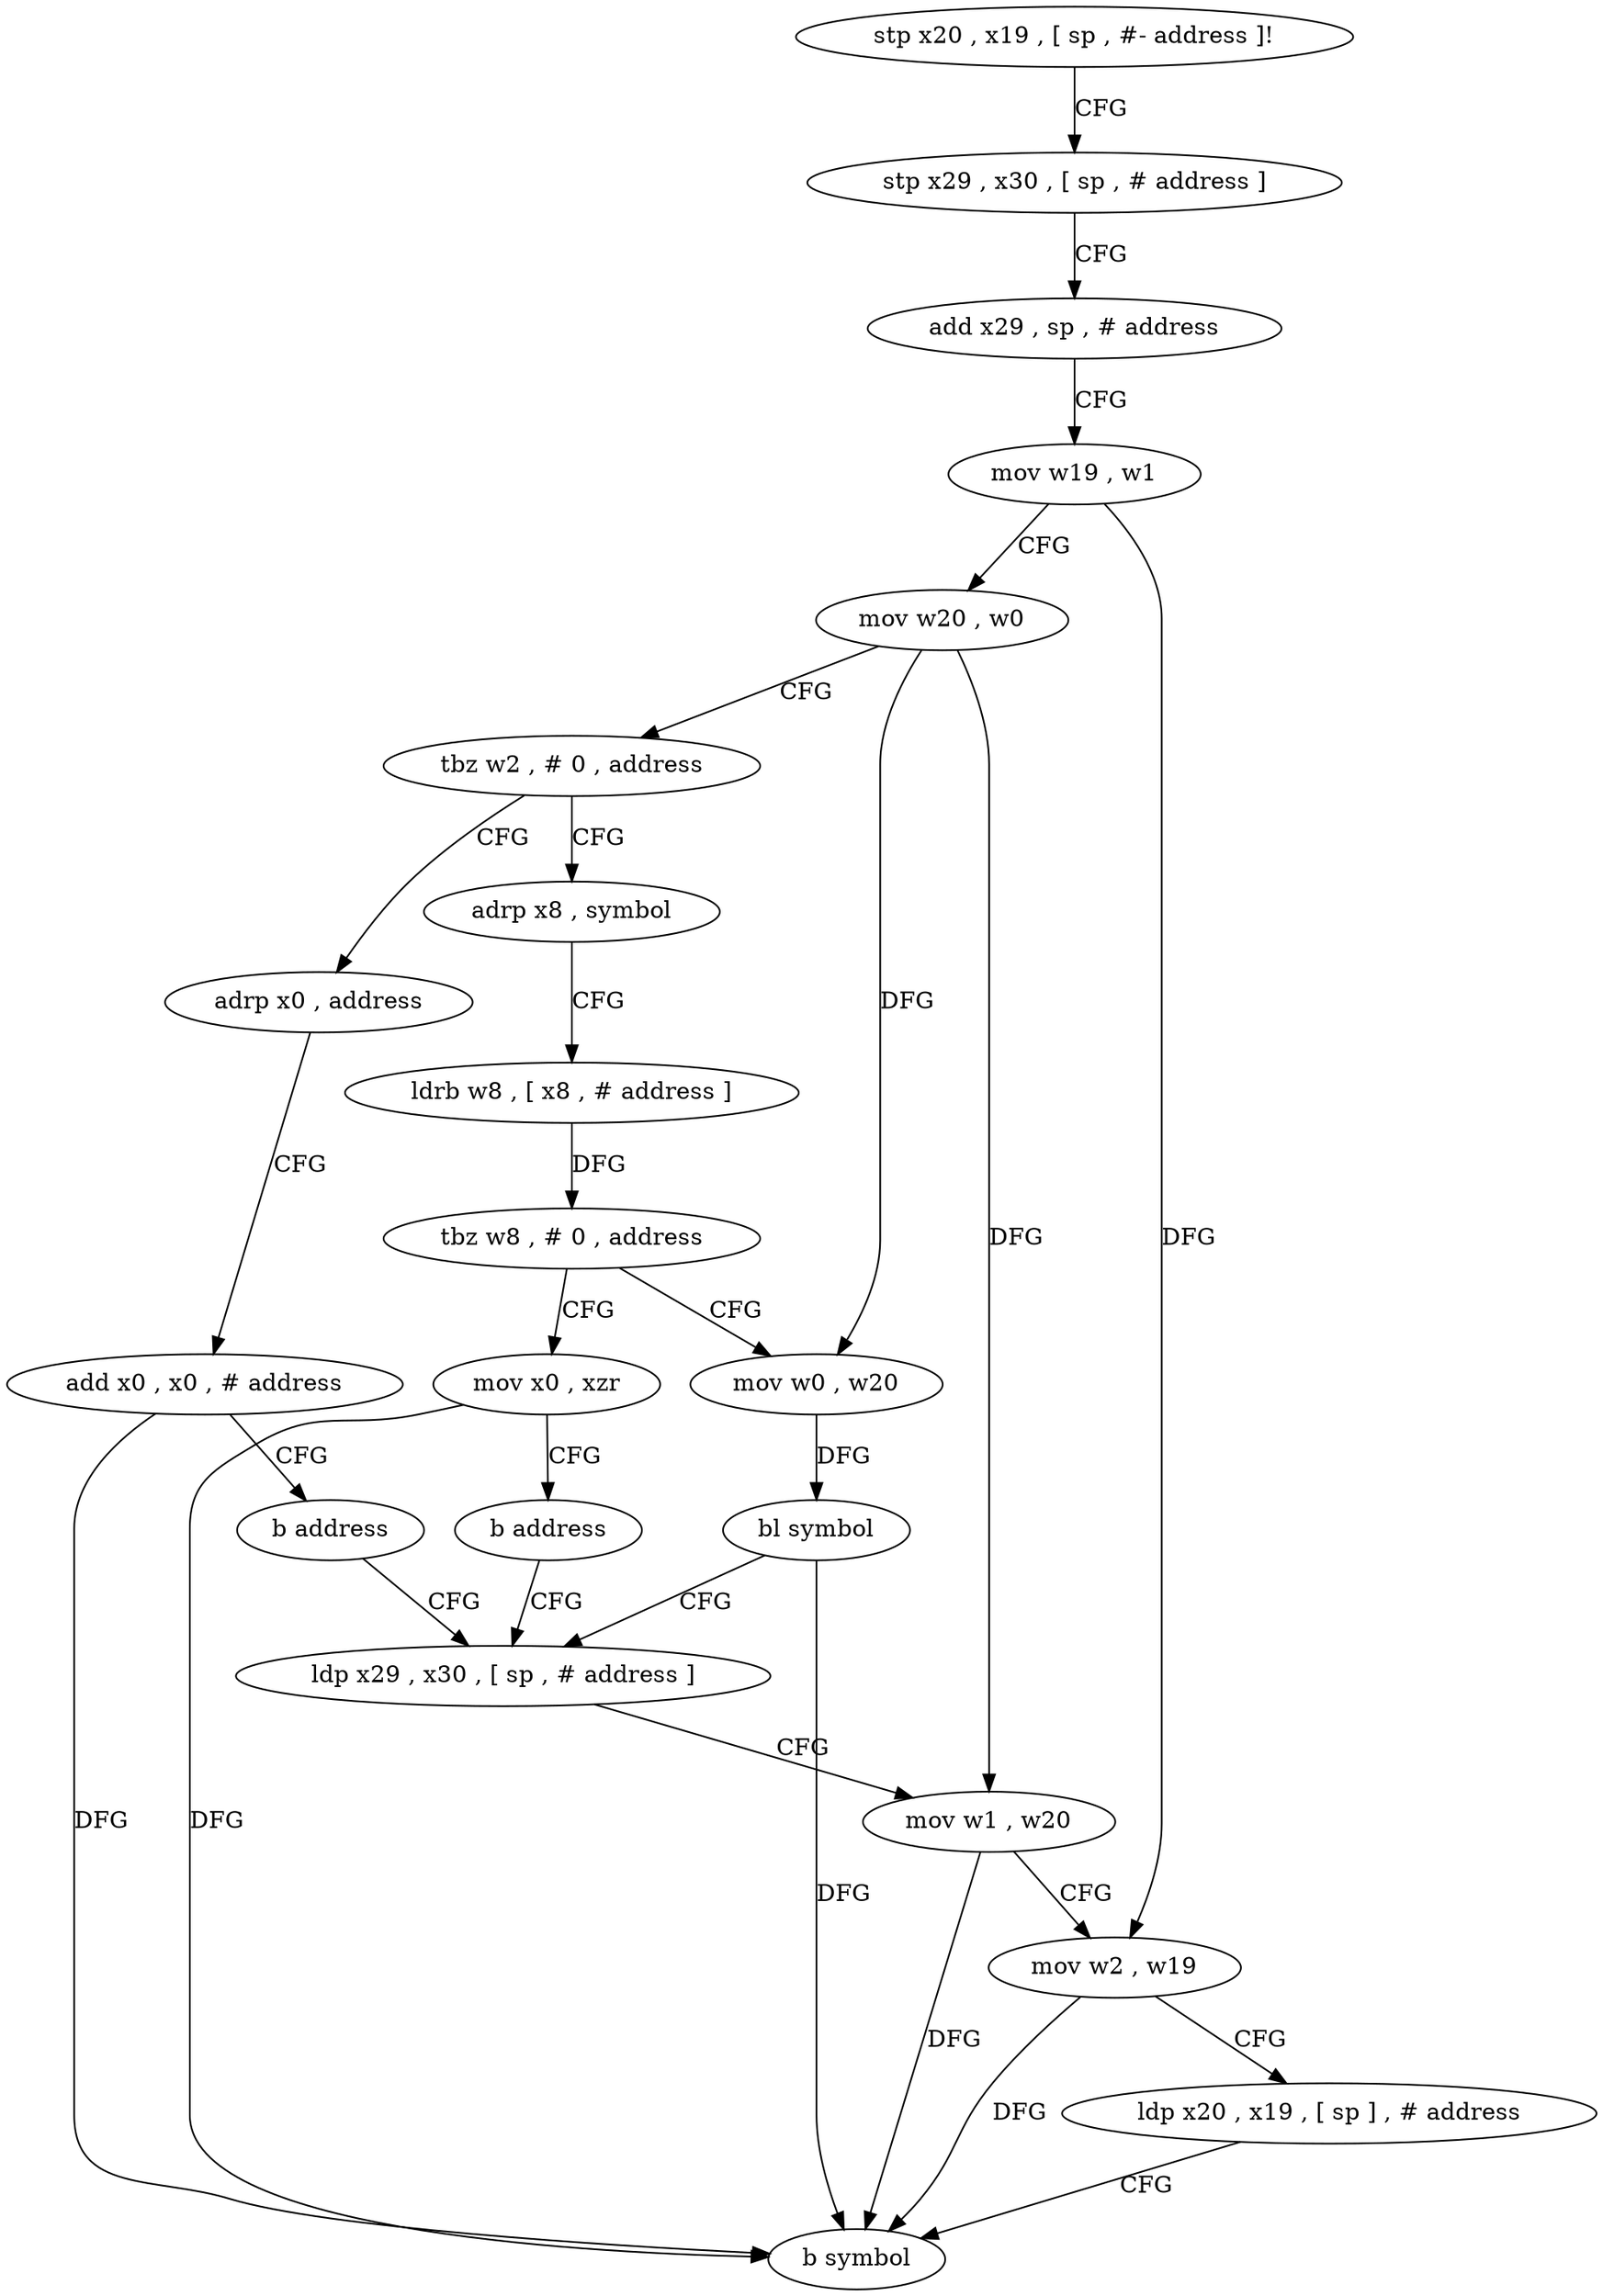 digraph "func" {
"4233188" [label = "stp x20 , x19 , [ sp , #- address ]!" ]
"4233192" [label = "stp x29 , x30 , [ sp , # address ]" ]
"4233196" [label = "add x29 , sp , # address" ]
"4233200" [label = "mov w19 , w1" ]
"4233204" [label = "mov w20 , w0" ]
"4233208" [label = "tbz w2 , # 0 , address" ]
"4233232" [label = "adrp x0 , address" ]
"4233212" [label = "adrp x8 , symbol" ]
"4233236" [label = "add x0 , x0 , # address" ]
"4233240" [label = "b address" ]
"4233252" [label = "ldp x29 , x30 , [ sp , # address ]" ]
"4233216" [label = "ldrb w8 , [ x8 , # address ]" ]
"4233220" [label = "tbz w8 , # 0 , address" ]
"4233244" [label = "mov w0 , w20" ]
"4233224" [label = "mov x0 , xzr" ]
"4233256" [label = "mov w1 , w20" ]
"4233260" [label = "mov w2 , w19" ]
"4233264" [label = "ldp x20 , x19 , [ sp ] , # address" ]
"4233268" [label = "b symbol" ]
"4233248" [label = "bl symbol" ]
"4233228" [label = "b address" ]
"4233188" -> "4233192" [ label = "CFG" ]
"4233192" -> "4233196" [ label = "CFG" ]
"4233196" -> "4233200" [ label = "CFG" ]
"4233200" -> "4233204" [ label = "CFG" ]
"4233200" -> "4233260" [ label = "DFG" ]
"4233204" -> "4233208" [ label = "CFG" ]
"4233204" -> "4233256" [ label = "DFG" ]
"4233204" -> "4233244" [ label = "DFG" ]
"4233208" -> "4233232" [ label = "CFG" ]
"4233208" -> "4233212" [ label = "CFG" ]
"4233232" -> "4233236" [ label = "CFG" ]
"4233212" -> "4233216" [ label = "CFG" ]
"4233236" -> "4233240" [ label = "CFG" ]
"4233236" -> "4233268" [ label = "DFG" ]
"4233240" -> "4233252" [ label = "CFG" ]
"4233252" -> "4233256" [ label = "CFG" ]
"4233216" -> "4233220" [ label = "DFG" ]
"4233220" -> "4233244" [ label = "CFG" ]
"4233220" -> "4233224" [ label = "CFG" ]
"4233244" -> "4233248" [ label = "DFG" ]
"4233224" -> "4233228" [ label = "CFG" ]
"4233224" -> "4233268" [ label = "DFG" ]
"4233256" -> "4233260" [ label = "CFG" ]
"4233256" -> "4233268" [ label = "DFG" ]
"4233260" -> "4233264" [ label = "CFG" ]
"4233260" -> "4233268" [ label = "DFG" ]
"4233264" -> "4233268" [ label = "CFG" ]
"4233248" -> "4233252" [ label = "CFG" ]
"4233248" -> "4233268" [ label = "DFG" ]
"4233228" -> "4233252" [ label = "CFG" ]
}
